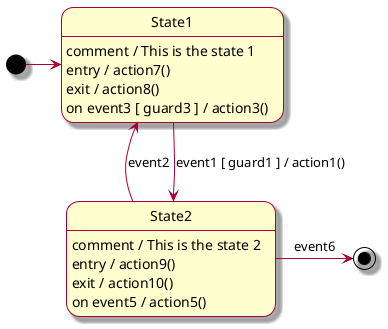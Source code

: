 @startuml
skin rose

' This is a PlantUML single line commentary as well as the next lines
' but they are interpreter by our translator for adding C++ code in
' the generated code.

'[header] // Add here all your includes
'[header] #include <iostream>
'[header] // and your multi-lines C++ header code.

'[init] // Add here your code for the contructor and reset()
'[init] std::cout << __func__ << std::endl;

'[code] // Add here your code definining methods and member variables
'[code] private:
'[code]   void action1() { LOGD("[ACTION %s]\n", __func__); }
'[code]   void action3() { LOGD("[ACTION %s]\n", __func__); }
'[code]   void action4() { LOGD("[ACTION %s]\n", __func__); }
'[code]   void action5() { LOGD("[ACTION %s]\n", __func__); }
'[code]   void action6() { LOGD("[ACTION %s]\n", __func__); }
'[code]   void action7() { LOGD("[ACTION %s]\n", __func__); }
'[code]   void action8() { LOGD("[ACTION %s]\n", __func__); }
'[code]   void action9() { LOGD("[ACTION %s]\n", __func__); }
'[code]   void action10() { LOGD("[ACTION %s]\n", __func__); }
'[code]
'[code] private:
'[code]   bool guard1 = true;
'[code]   bool guard3 = true;
'[code]   bool guard6 = true;

'[footer] // Add here your multi-lines C++ footer code.

[*] -> State1

State1 --> State2 : event1 [ guard1 ] / action1()
State1 <-- State2 : event2
State2 -> [*] : event6

State1 : comment / This is the state 1
State1 : entry / action7()
State1 : exit / action8()
State1 : on event3 [ guard3 ] / action3()
' FIXME not managed State1 : on event4 / action4()

State2 : comment / This is the state 2
State2 : entry / action9()
State2 : exit / action10()
State2 : on event5 / action5()
' FIXME not managed State2 : on event6 [ guard6 ] / action6()

@enduml
